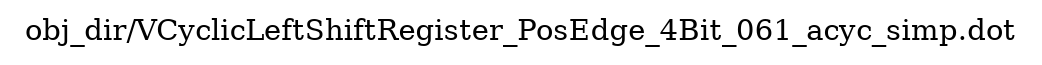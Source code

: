 digraph v3graph {
	graph	[label="obj_dir/VCyclicLeftShiftRegister_PosEdge_4Bit_061_acyc_simp.dot",
		 labelloc=t, labeljust=l,
		 //size="7.5,10",
		 rankdir=TB];
}
